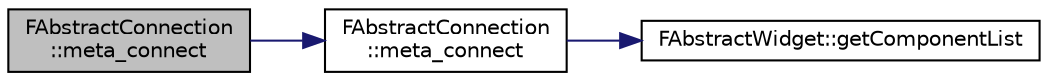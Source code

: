 digraph "FAbstractConnection::meta_connect"
{
 // INTERACTIVE_SVG=YES
  edge [fontname="Helvetica",fontsize="10",labelfontname="Helvetica",labelfontsize="10"];
  node [fontname="Helvetica",fontsize="10",shape=record];
  rankdir="LR";
  Node7 [label="FAbstractConnection\l::meta_connect",height=0.2,width=0.4,color="black", fillcolor="grey75", style="filled", fontcolor="black"];
  Node7 -> Node8 [color="midnightblue",fontsize="10",style="solid",fontname="Helvetica"];
  Node8 [label="FAbstractConnection\l::meta_connect",height=0.2,width=0.4,color="black", fillcolor="white", style="filled",URL="$class_f_abstract_connection.html#afbf1c1d7d9f7f8c39659cff4ce05f87f"];
  Node8 -> Node9 [color="midnightblue",fontsize="10",style="solid",fontname="Helvetica"];
  Node9 [label="FAbstractWidget::getComponentList",height=0.2,width=0.4,color="black", fillcolor="white", style="filled",URL="$class_f_abstract_widget.html#a0275be1c2f0cc30e047cd75d207b59e0"];
}
